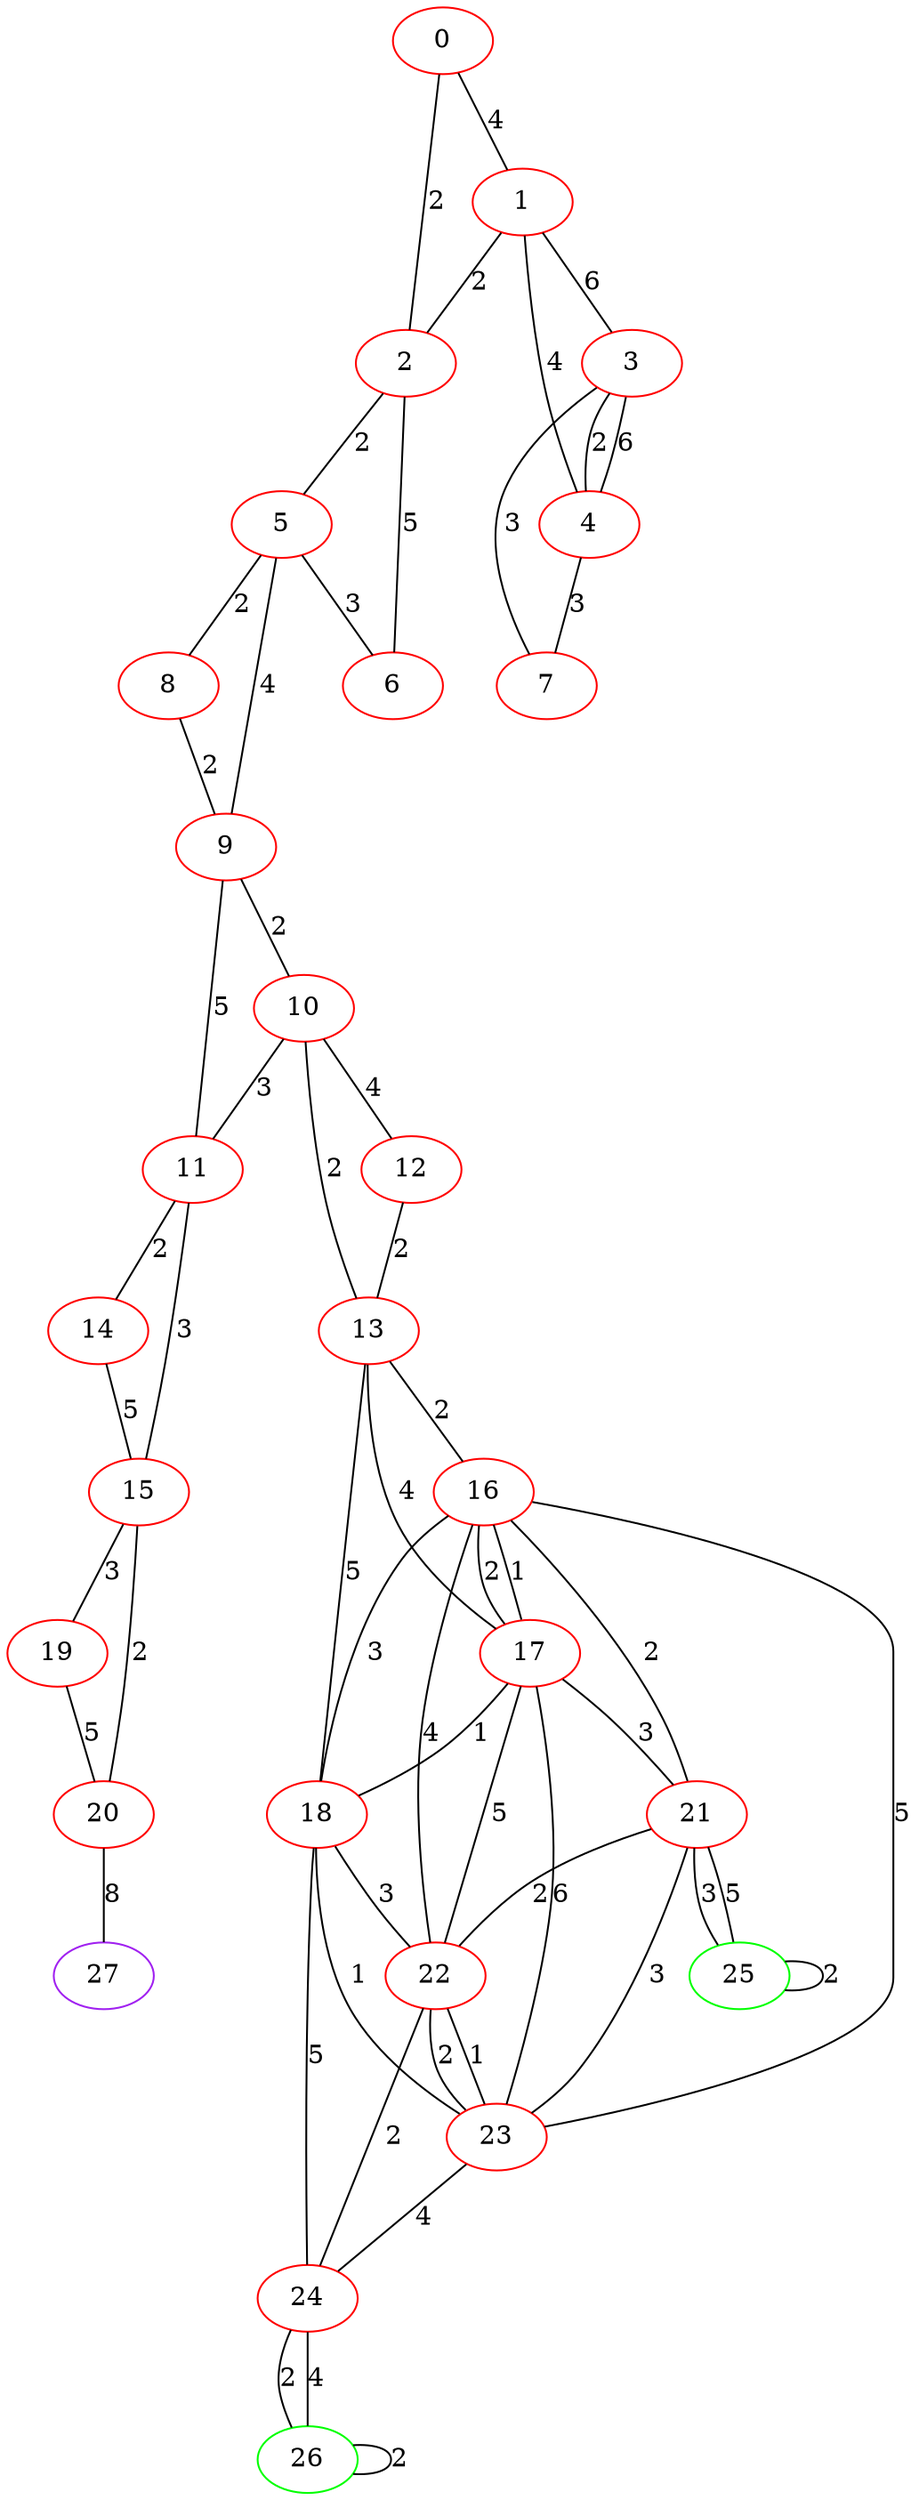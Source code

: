 graph "" {
0 [color=red, weight=1];
1 [color=red, weight=1];
2 [color=red, weight=1];
3 [color=red, weight=1];
4 [color=red, weight=1];
5 [color=red, weight=1];
6 [color=red, weight=1];
7 [color=red, weight=1];
8 [color=red, weight=1];
9 [color=red, weight=1];
10 [color=red, weight=1];
11 [color=red, weight=1];
12 [color=red, weight=1];
13 [color=red, weight=1];
14 [color=red, weight=1];
15 [color=red, weight=1];
16 [color=red, weight=1];
17 [color=red, weight=1];
18 [color=red, weight=1];
19 [color=red, weight=1];
20 [color=red, weight=1];
21 [color=red, weight=1];
22 [color=red, weight=1];
23 [color=red, weight=1];
24 [color=red, weight=1];
25 [color=green, weight=2];
26 [color=green, weight=2];
27 [color=purple, weight=4];
0 -- 1  [key=0, label=4];
0 -- 2  [key=0, label=2];
1 -- 2  [key=0, label=2];
1 -- 3  [key=0, label=6];
1 -- 4  [key=0, label=4];
2 -- 5  [key=0, label=2];
2 -- 6  [key=0, label=5];
3 -- 4  [key=0, label=6];
3 -- 4  [key=1, label=2];
3 -- 7  [key=0, label=3];
4 -- 7  [key=0, label=3];
5 -- 8  [key=0, label=2];
5 -- 9  [key=0, label=4];
5 -- 6  [key=0, label=3];
8 -- 9  [key=0, label=2];
9 -- 10  [key=0, label=2];
9 -- 11  [key=0, label=5];
10 -- 11  [key=0, label=3];
10 -- 12  [key=0, label=4];
10 -- 13  [key=0, label=2];
11 -- 14  [key=0, label=2];
11 -- 15  [key=0, label=3];
12 -- 13  [key=0, label=2];
13 -- 16  [key=0, label=2];
13 -- 17  [key=0, label=4];
13 -- 18  [key=0, label=5];
14 -- 15  [key=0, label=5];
15 -- 19  [key=0, label=3];
15 -- 20  [key=0, label=2];
16 -- 17  [key=0, label=1];
16 -- 17  [key=1, label=2];
16 -- 18  [key=0, label=3];
16 -- 21  [key=0, label=2];
16 -- 22  [key=0, label=4];
16 -- 23  [key=0, label=5];
17 -- 18  [key=0, label=1];
17 -- 21  [key=0, label=3];
17 -- 22  [key=0, label=5];
17 -- 23  [key=0, label=6];
18 -- 22  [key=0, label=3];
18 -- 23  [key=0, label=1];
18 -- 24  [key=0, label=5];
19 -- 20  [key=0, label=5];
20 -- 27  [key=0, label=8];
21 -- 25  [key=0, label=3];
21 -- 25  [key=1, label=5];
21 -- 22  [key=0, label=2];
21 -- 23  [key=0, label=3];
22 -- 23  [key=0, label=1];
22 -- 23  [key=1, label=2];
22 -- 24  [key=0, label=2];
23 -- 24  [key=0, label=4];
24 -- 26  [key=0, label=2];
24 -- 26  [key=1, label=4];
25 -- 25  [key=0, label=2];
26 -- 26  [key=0, label=2];
}
